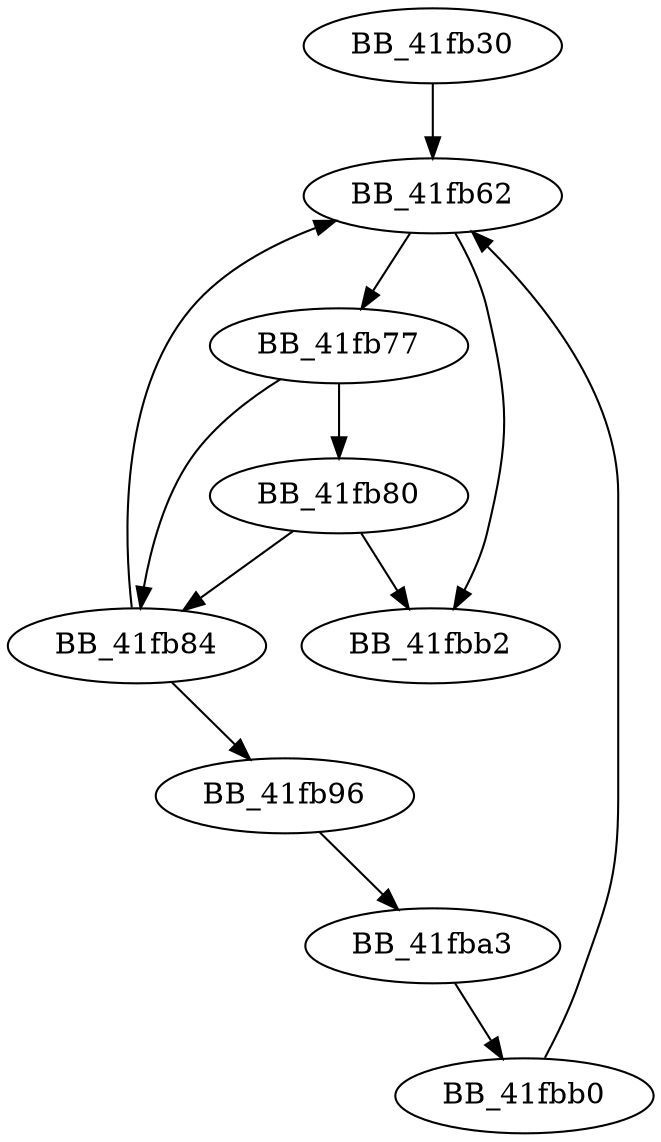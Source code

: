 DiGraph __local_unwind4{
BB_41fb30->BB_41fb62
BB_41fb62->BB_41fb77
BB_41fb62->BB_41fbb2
BB_41fb77->BB_41fb80
BB_41fb77->BB_41fb84
BB_41fb80->BB_41fb84
BB_41fb80->BB_41fbb2
BB_41fb84->BB_41fb62
BB_41fb84->BB_41fb96
BB_41fb96->BB_41fba3
BB_41fba3->BB_41fbb0
BB_41fbb0->BB_41fb62
}
